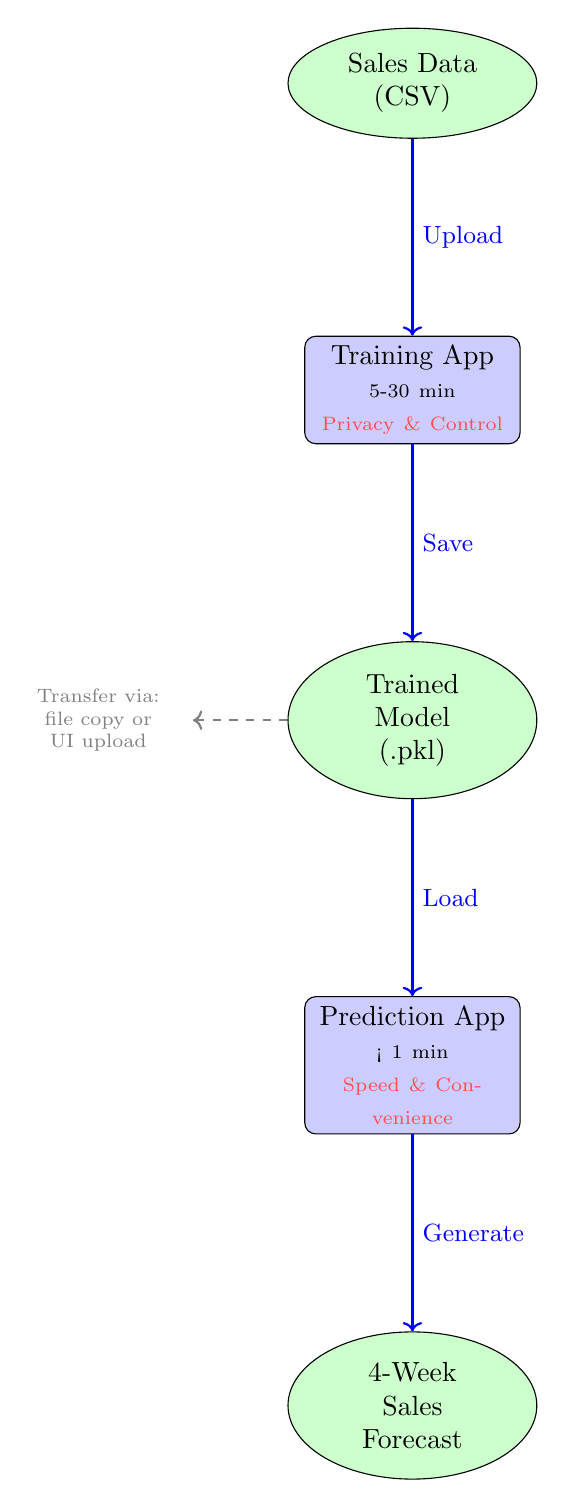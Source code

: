% Simplified Sales Forecasting Workflow - Vertical Flow
\begin{tikzpicture}[
	node distance=2.5cm,
	every node/.style={align=center},
	process/.style={rectangle, draw, fill=blue!20, text width=2.5cm, minimum height=1.2cm, rounded corners},
	data/.style={ellipse, draw, fill=green!20, text width=2cm, minimum height=0.8cm},
	arrow/.style={->, thick, blue}
	]
	
	% Main workflow - vertical flow
	\node[data] (input) {Sales Data\\(CSV)};
	\node[process, below=of input] (train) {Training App\\{\scriptsize 5-30 min}\\{\color{red!70}\scriptsize Privacy \& Control}};
	\node[data, below=of train] (model) {Trained Model\\(.pkl)};
	\node[process, below=of model] (predict) {Prediction App\\{\scriptsize < 1 min}\\{\color{red!70}\scriptsize Speed \& Convenience}};
	\node[data, below=of predict] (output) {4-Week\\Sales Forecast};
	
	% Main flow arrows
	\draw[arrow] (input) -- (train) node[midway, right] {\small Upload};
	\draw[arrow] (train) -- (model) node[midway, right] {\small Save};
	\draw[arrow] (model) -- (predict) node[midway, right] {\small Load};
	\draw[arrow] (predict) -- (output) node[midway, right] {\small Generate};
	
	% Transfer options note
	\node[left=1.5cm of model, text=gray, font=\scriptsize] {Transfer via:\\file copy or\\UI upload};
	\draw[arrow, dashed, gray] (model.west) -- ++(-1.2,0);
	
\end{tikzpicture}